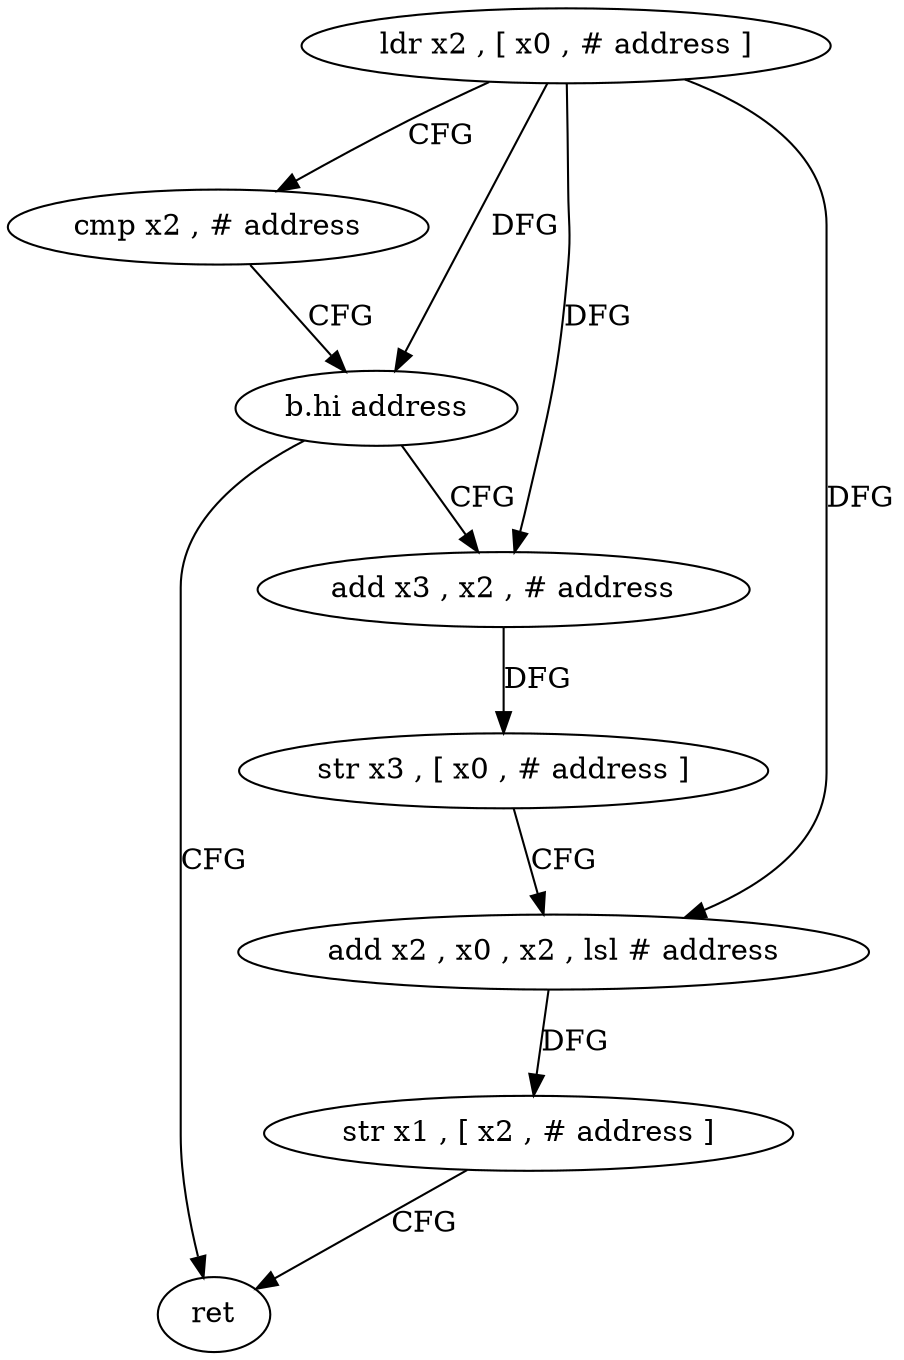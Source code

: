 digraph "func" {
"120296" [label = "ldr x2 , [ x0 , # address ]" ]
"120300" [label = "cmp x2 , # address" ]
"120304" [label = "b.hi address" ]
"120324" [label = "ret" ]
"120308" [label = "add x3 , x2 , # address" ]
"120312" [label = "str x3 , [ x0 , # address ]" ]
"120316" [label = "add x2 , x0 , x2 , lsl # address" ]
"120320" [label = "str x1 , [ x2 , # address ]" ]
"120296" -> "120300" [ label = "CFG" ]
"120296" -> "120304" [ label = "DFG" ]
"120296" -> "120308" [ label = "DFG" ]
"120296" -> "120316" [ label = "DFG" ]
"120300" -> "120304" [ label = "CFG" ]
"120304" -> "120324" [ label = "CFG" ]
"120304" -> "120308" [ label = "CFG" ]
"120308" -> "120312" [ label = "DFG" ]
"120312" -> "120316" [ label = "CFG" ]
"120316" -> "120320" [ label = "DFG" ]
"120320" -> "120324" [ label = "CFG" ]
}
